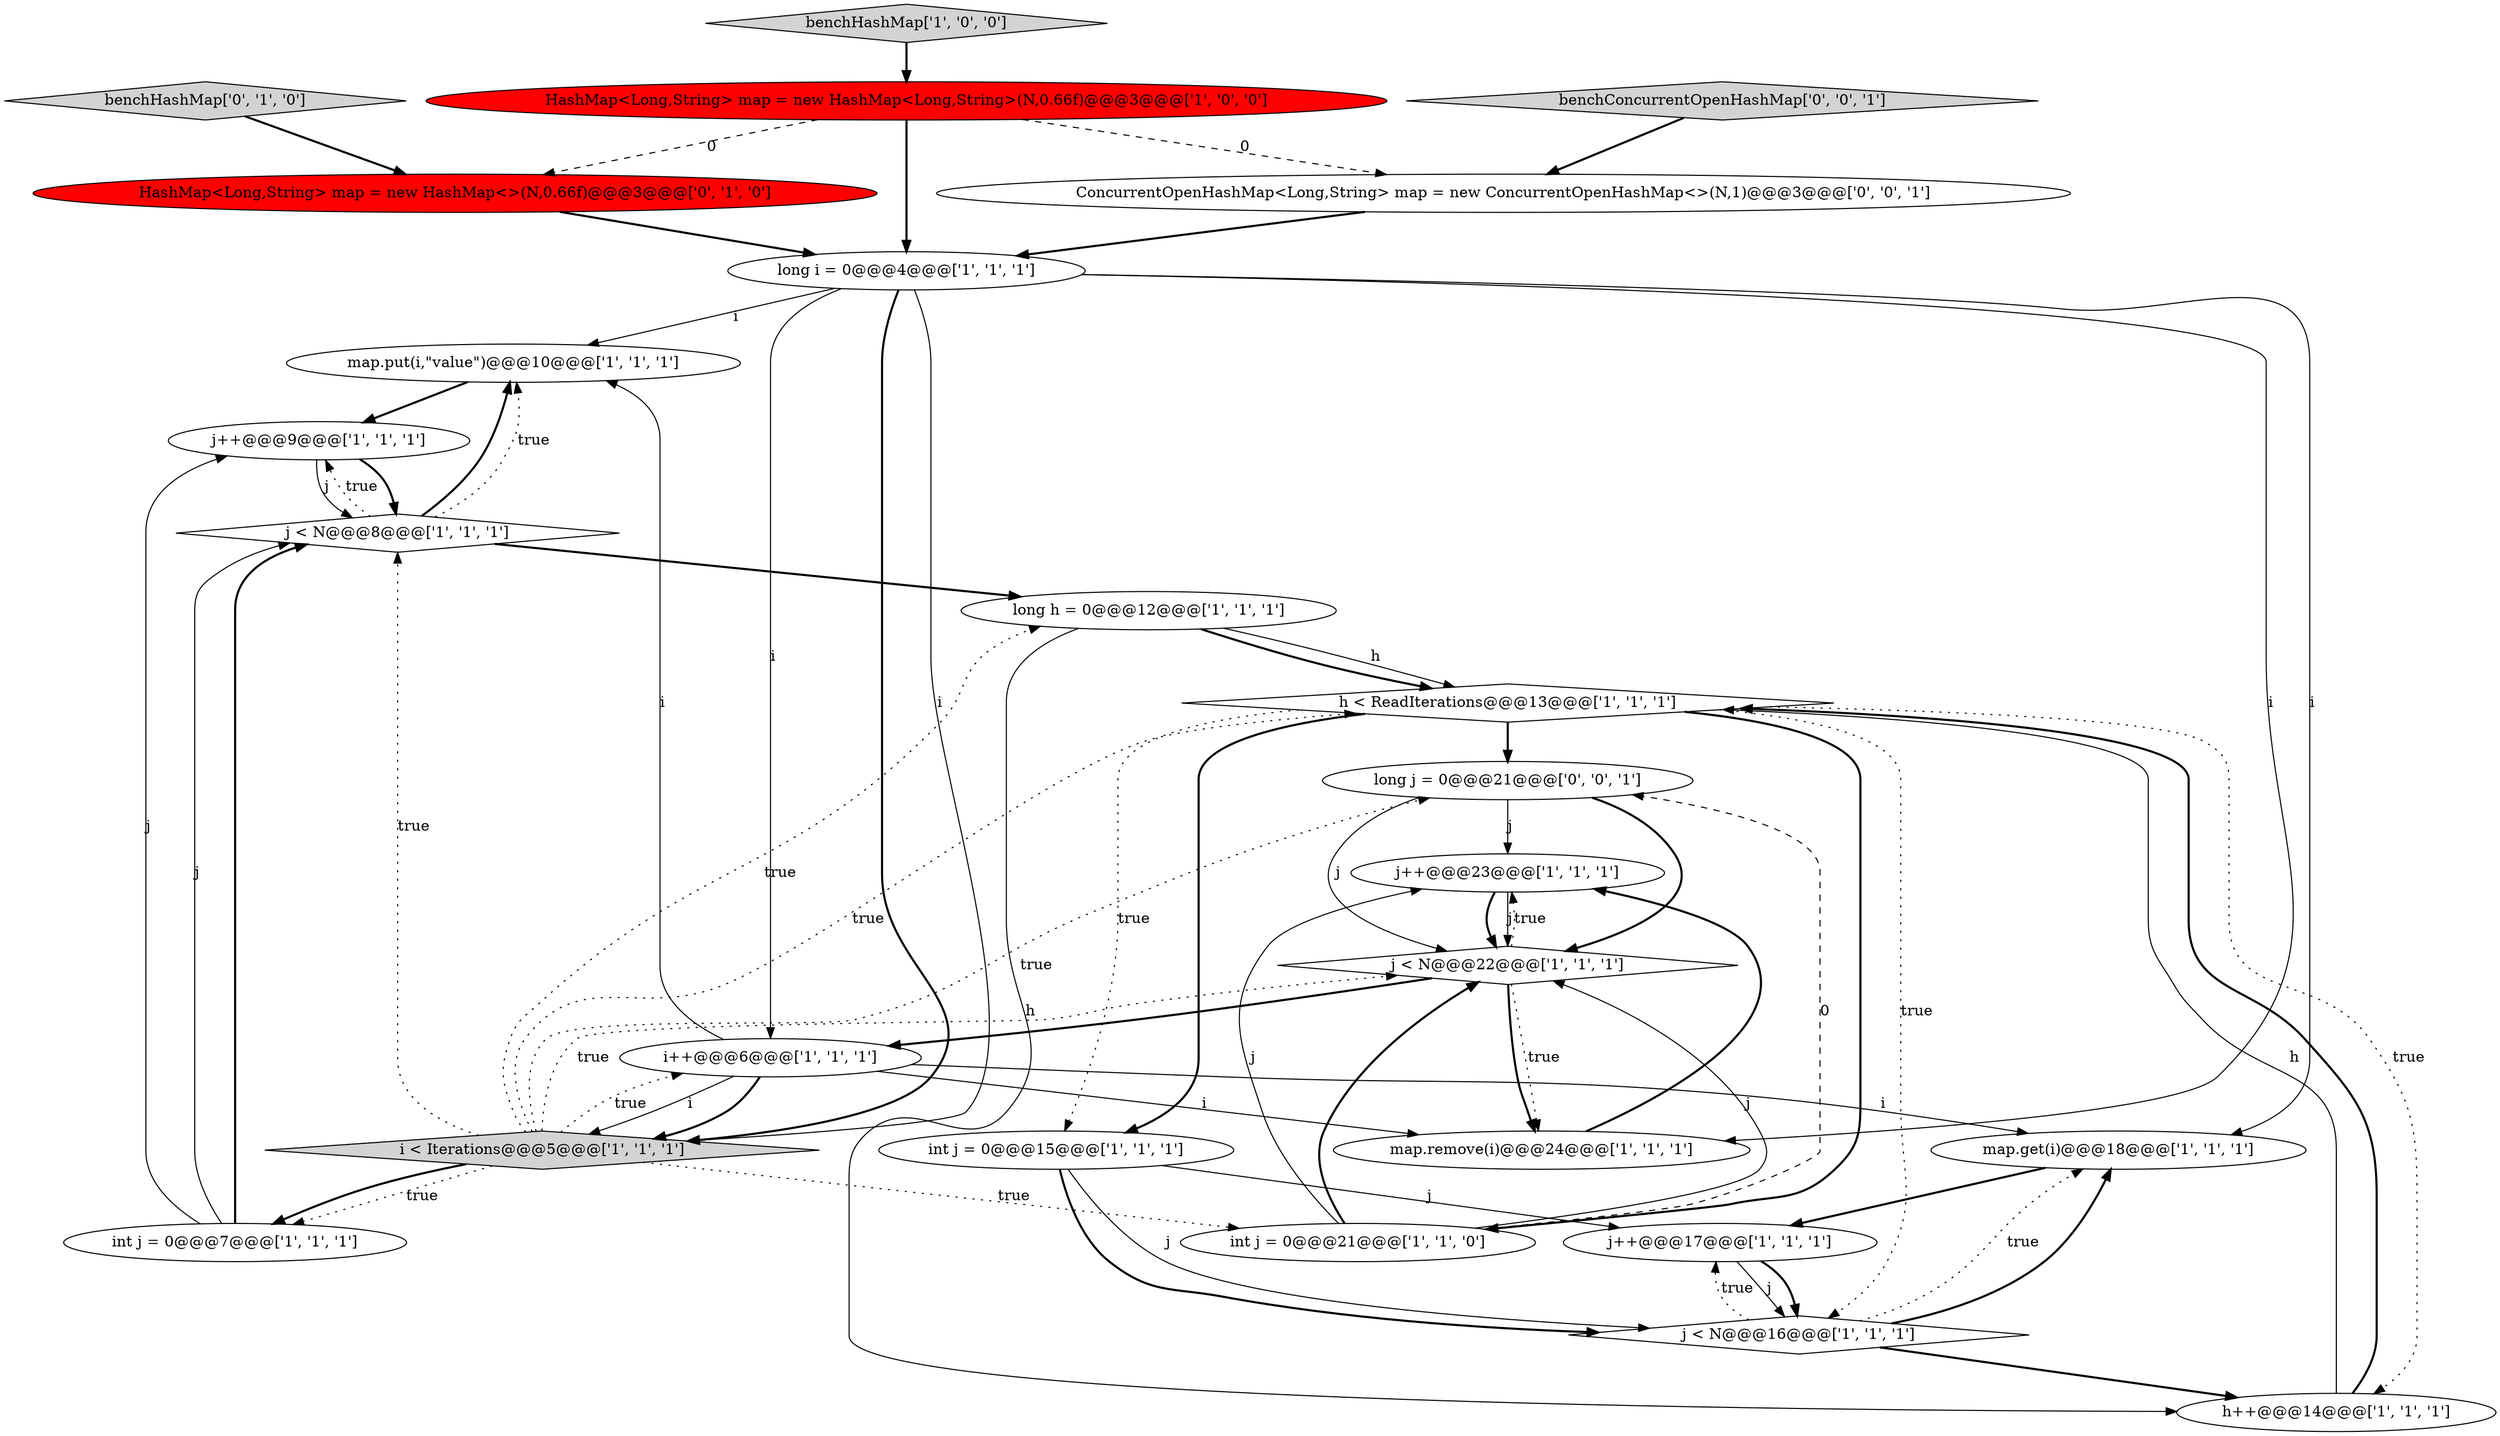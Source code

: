 digraph {
16 [style = filled, label = "map.put(i,\"value\")@@@10@@@['1', '1', '1']", fillcolor = white, shape = ellipse image = "AAA0AAABBB1BBB"];
20 [style = filled, label = "HashMap<Long,String> map = new HashMap<>(N,0.66f)@@@3@@@['0', '1', '0']", fillcolor = red, shape = ellipse image = "AAA1AAABBB2BBB"];
0 [style = filled, label = "i < Iterations@@@5@@@['1', '1', '1']", fillcolor = lightgray, shape = diamond image = "AAA0AAABBB1BBB"];
4 [style = filled, label = "j++@@@23@@@['1', '1', '1']", fillcolor = white, shape = ellipse image = "AAA0AAABBB1BBB"];
2 [style = filled, label = "HashMap<Long,String> map = new HashMap<Long,String>(N,0.66f)@@@3@@@['1', '0', '0']", fillcolor = red, shape = ellipse image = "AAA1AAABBB1BBB"];
23 [style = filled, label = "long j = 0@@@21@@@['0', '0', '1']", fillcolor = white, shape = ellipse image = "AAA0AAABBB3BBB"];
21 [style = filled, label = "benchHashMap['0', '1', '0']", fillcolor = lightgray, shape = diamond image = "AAA0AAABBB2BBB"];
6 [style = filled, label = "map.get(i)@@@18@@@['1', '1', '1']", fillcolor = white, shape = ellipse image = "AAA0AAABBB1BBB"];
18 [style = filled, label = "long i = 0@@@4@@@['1', '1', '1']", fillcolor = white, shape = ellipse image = "AAA0AAABBB1BBB"];
22 [style = filled, label = "ConcurrentOpenHashMap<Long,String> map = new ConcurrentOpenHashMap<>(N,1)@@@3@@@['0', '0', '1']", fillcolor = white, shape = ellipse image = "AAA0AAABBB3BBB"];
24 [style = filled, label = "benchConcurrentOpenHashMap['0', '0', '1']", fillcolor = lightgray, shape = diamond image = "AAA0AAABBB3BBB"];
13 [style = filled, label = "j < N@@@16@@@['1', '1', '1']", fillcolor = white, shape = diamond image = "AAA0AAABBB1BBB"];
12 [style = filled, label = "h < ReadIterations@@@13@@@['1', '1', '1']", fillcolor = white, shape = diamond image = "AAA0AAABBB1BBB"];
14 [style = filled, label = "i++@@@6@@@['1', '1', '1']", fillcolor = white, shape = ellipse image = "AAA0AAABBB1BBB"];
8 [style = filled, label = "j < N@@@8@@@['1', '1', '1']", fillcolor = white, shape = diamond image = "AAA0AAABBB1BBB"];
9 [style = filled, label = "int j = 0@@@21@@@['1', '1', '0']", fillcolor = white, shape = ellipse image = "AAA0AAABBB1BBB"];
11 [style = filled, label = "j++@@@9@@@['1', '1', '1']", fillcolor = white, shape = ellipse image = "AAA0AAABBB1BBB"];
3 [style = filled, label = "j++@@@17@@@['1', '1', '1']", fillcolor = white, shape = ellipse image = "AAA0AAABBB1BBB"];
5 [style = filled, label = "benchHashMap['1', '0', '0']", fillcolor = lightgray, shape = diamond image = "AAA0AAABBB1BBB"];
1 [style = filled, label = "h++@@@14@@@['1', '1', '1']", fillcolor = white, shape = ellipse image = "AAA0AAABBB1BBB"];
17 [style = filled, label = "int j = 0@@@15@@@['1', '1', '1']", fillcolor = white, shape = ellipse image = "AAA0AAABBB1BBB"];
19 [style = filled, label = "j < N@@@22@@@['1', '1', '1']", fillcolor = white, shape = diamond image = "AAA0AAABBB1BBB"];
7 [style = filled, label = "map.remove(i)@@@24@@@['1', '1', '1']", fillcolor = white, shape = ellipse image = "AAA0AAABBB1BBB"];
10 [style = filled, label = "int j = 0@@@7@@@['1', '1', '1']", fillcolor = white, shape = ellipse image = "AAA0AAABBB1BBB"];
15 [style = filled, label = "long h = 0@@@12@@@['1', '1', '1']", fillcolor = white, shape = ellipse image = "AAA0AAABBB1BBB"];
17->13 [style = solid, label="j"];
13->6 [style = dotted, label="true"];
8->16 [style = bold, label=""];
6->3 [style = bold, label=""];
0->12 [style = dotted, label="true"];
18->7 [style = solid, label="i"];
12->17 [style = dotted, label="true"];
9->4 [style = solid, label="j"];
16->11 [style = bold, label=""];
8->15 [style = bold, label=""];
2->20 [style = dashed, label="0"];
14->7 [style = solid, label="i"];
13->3 [style = dotted, label="true"];
15->1 [style = solid, label="h"];
0->10 [style = dotted, label="true"];
18->16 [style = solid, label="i"];
0->15 [style = dotted, label="true"];
0->19 [style = dotted, label="true"];
18->0 [style = solid, label="i"];
12->17 [style = bold, label=""];
4->19 [style = bold, label=""];
8->16 [style = dotted, label="true"];
12->1 [style = dotted, label="true"];
10->8 [style = solid, label="j"];
2->18 [style = bold, label=""];
4->19 [style = solid, label="j"];
7->4 [style = bold, label=""];
1->12 [style = solid, label="h"];
19->7 [style = dotted, label="true"];
12->9 [style = bold, label=""];
24->22 [style = bold, label=""];
9->23 [style = dashed, label="0"];
13->1 [style = bold, label=""];
14->16 [style = solid, label="i"];
0->8 [style = dotted, label="true"];
20->18 [style = bold, label=""];
5->2 [style = bold, label=""];
0->10 [style = bold, label=""];
22->18 [style = bold, label=""];
14->6 [style = solid, label="i"];
11->8 [style = solid, label="j"];
21->20 [style = bold, label=""];
19->14 [style = bold, label=""];
9->19 [style = solid, label="j"];
10->8 [style = bold, label=""];
14->0 [style = bold, label=""];
18->14 [style = solid, label="i"];
12->13 [style = dotted, label="true"];
19->4 [style = dotted, label="true"];
23->19 [style = bold, label=""];
1->12 [style = bold, label=""];
3->13 [style = bold, label=""];
9->19 [style = bold, label=""];
14->0 [style = solid, label="i"];
11->8 [style = bold, label=""];
8->11 [style = dotted, label="true"];
0->14 [style = dotted, label="true"];
17->3 [style = solid, label="j"];
15->12 [style = bold, label=""];
17->13 [style = bold, label=""];
12->23 [style = bold, label=""];
3->13 [style = solid, label="j"];
0->23 [style = dotted, label="true"];
13->6 [style = bold, label=""];
10->11 [style = solid, label="j"];
2->22 [style = dashed, label="0"];
0->9 [style = dotted, label="true"];
19->7 [style = bold, label=""];
23->19 [style = solid, label="j"];
18->0 [style = bold, label=""];
23->4 [style = solid, label="j"];
18->6 [style = solid, label="i"];
15->12 [style = solid, label="h"];
}
